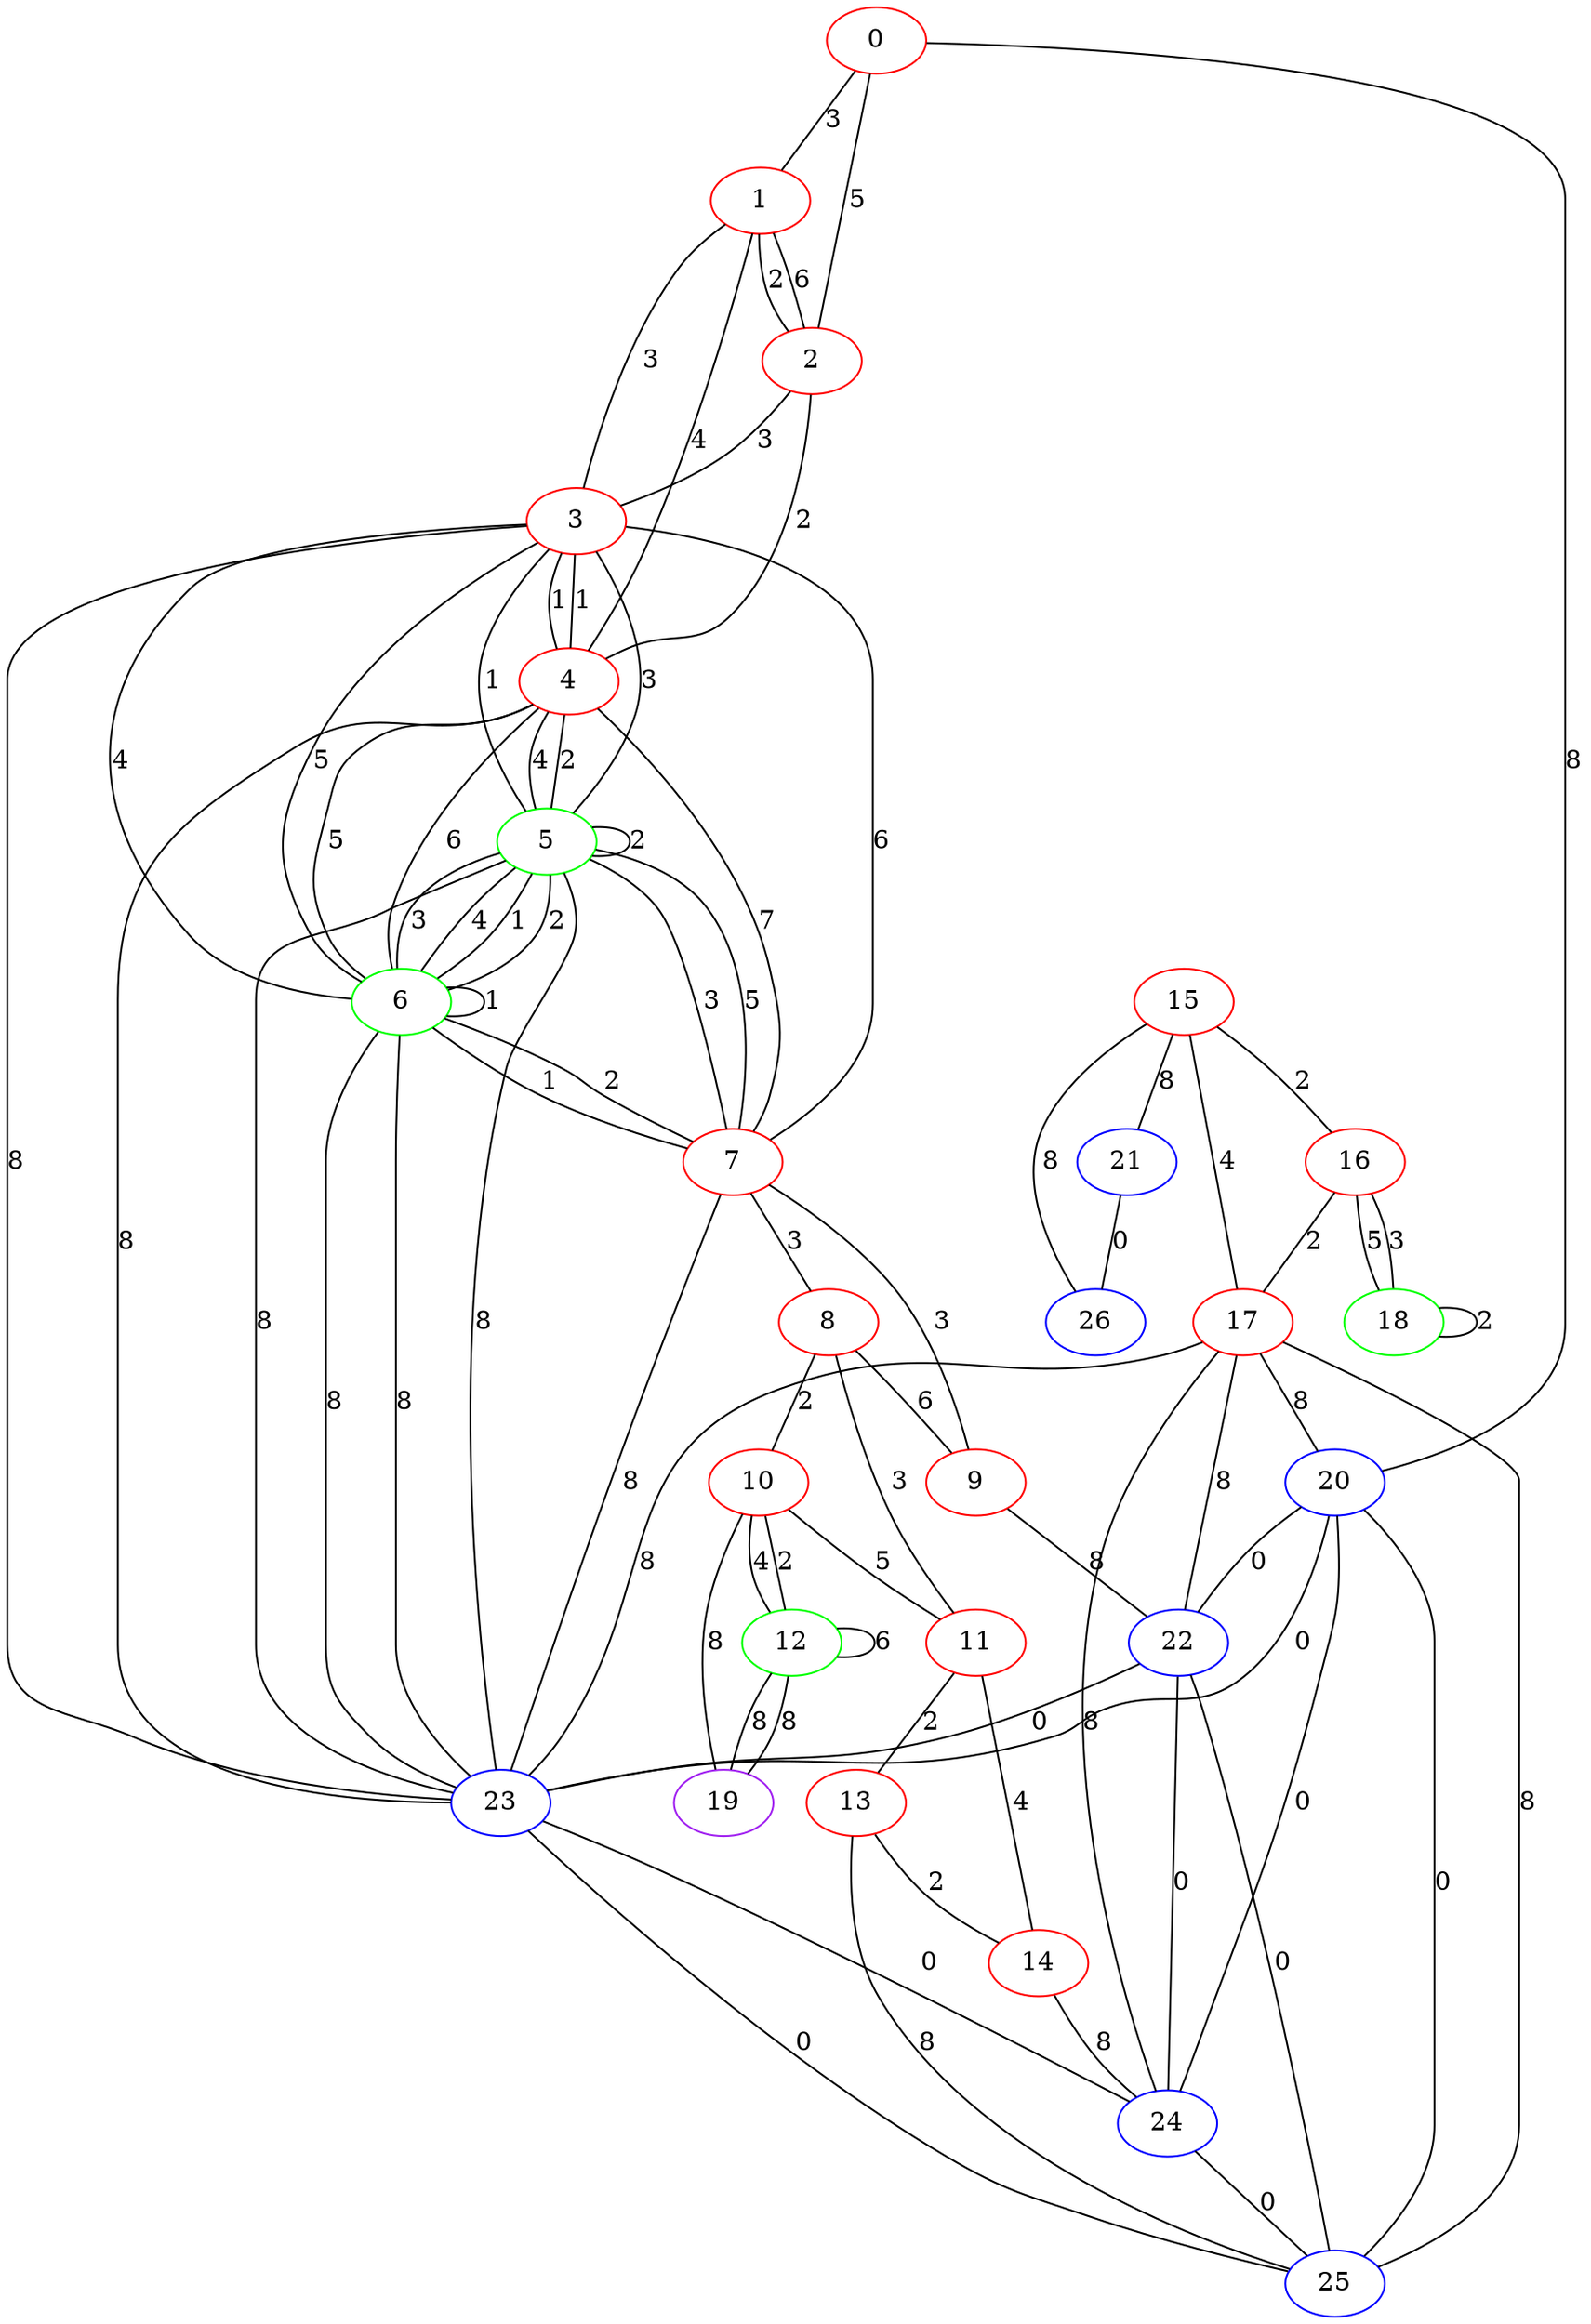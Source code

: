 graph "" {
0 [color=red, weight=1];
1 [color=red, weight=1];
2 [color=red, weight=1];
3 [color=red, weight=1];
4 [color=red, weight=1];
5 [color=green, weight=2];
6 [color=green, weight=2];
7 [color=red, weight=1];
8 [color=red, weight=1];
9 [color=red, weight=1];
10 [color=red, weight=1];
11 [color=red, weight=1];
12 [color=green, weight=2];
13 [color=red, weight=1];
14 [color=red, weight=1];
15 [color=red, weight=1];
16 [color=red, weight=1];
17 [color=red, weight=1];
18 [color=green, weight=2];
19 [color=purple, weight=4];
20 [color=blue, weight=3];
21 [color=blue, weight=3];
22 [color=blue, weight=3];
23 [color=blue, weight=3];
24 [color=blue, weight=3];
25 [color=blue, weight=3];
26 [color=blue, weight=3];
0 -- 1  [key=0, label=3];
0 -- 2  [key=0, label=5];
0 -- 20  [key=0, label=8];
1 -- 2  [key=0, label=2];
1 -- 2  [key=1, label=6];
1 -- 3  [key=0, label=3];
1 -- 4  [key=0, label=4];
2 -- 3  [key=0, label=3];
2 -- 4  [key=0, label=2];
3 -- 4  [key=0, label=1];
3 -- 4  [key=1, label=1];
3 -- 5  [key=0, label=1];
3 -- 5  [key=1, label=3];
3 -- 6  [key=0, label=4];
3 -- 6  [key=1, label=5];
3 -- 7  [key=0, label=6];
3 -- 23  [key=0, label=8];
4 -- 5  [key=0, label=2];
4 -- 5  [key=1, label=4];
4 -- 6  [key=0, label=5];
4 -- 6  [key=1, label=6];
4 -- 7  [key=0, label=7];
4 -- 23  [key=0, label=8];
5 -- 5  [key=0, label=2];
5 -- 6  [key=0, label=3];
5 -- 6  [key=1, label=4];
5 -- 6  [key=2, label=1];
5 -- 6  [key=3, label=2];
5 -- 7  [key=0, label=5];
5 -- 7  [key=1, label=3];
5 -- 23  [key=0, label=8];
5 -- 23  [key=1, label=8];
6 -- 6  [key=0, label=1];
6 -- 7  [key=0, label=2];
6 -- 7  [key=1, label=1];
6 -- 23  [key=0, label=8];
6 -- 23  [key=1, label=8];
7 -- 8  [key=0, label=3];
7 -- 9  [key=0, label=3];
7 -- 23  [key=0, label=8];
8 -- 9  [key=0, label=6];
8 -- 10  [key=0, label=2];
8 -- 11  [key=0, label=3];
9 -- 22  [key=0, label=8];
10 -- 19  [key=0, label=8];
10 -- 11  [key=0, label=5];
10 -- 12  [key=0, label=4];
10 -- 12  [key=1, label=2];
11 -- 13  [key=0, label=2];
11 -- 14  [key=0, label=4];
12 -- 19  [key=0, label=8];
12 -- 19  [key=1, label=8];
12 -- 12  [key=0, label=6];
13 -- 25  [key=0, label=8];
13 -- 14  [key=0, label=2];
14 -- 24  [key=0, label=8];
15 -- 16  [key=0, label=2];
15 -- 17  [key=0, label=4];
15 -- 26  [key=0, label=8];
15 -- 21  [key=0, label=8];
16 -- 17  [key=0, label=2];
16 -- 18  [key=0, label=5];
16 -- 18  [key=1, label=3];
17 -- 20  [key=0, label=8];
17 -- 22  [key=0, label=8];
17 -- 23  [key=0, label=8];
17 -- 24  [key=0, label=8];
17 -- 25  [key=0, label=8];
18 -- 18  [key=0, label=2];
20 -- 22  [key=0, label=0];
20 -- 23  [key=0, label=0];
20 -- 24  [key=0, label=0];
20 -- 25  [key=0, label=0];
21 -- 26  [key=0, label=0];
22 -- 23  [key=0, label=0];
22 -- 24  [key=0, label=0];
22 -- 25  [key=0, label=0];
23 -- 24  [key=0, label=0];
23 -- 25  [key=0, label=0];
24 -- 25  [key=0, label=0];
}
